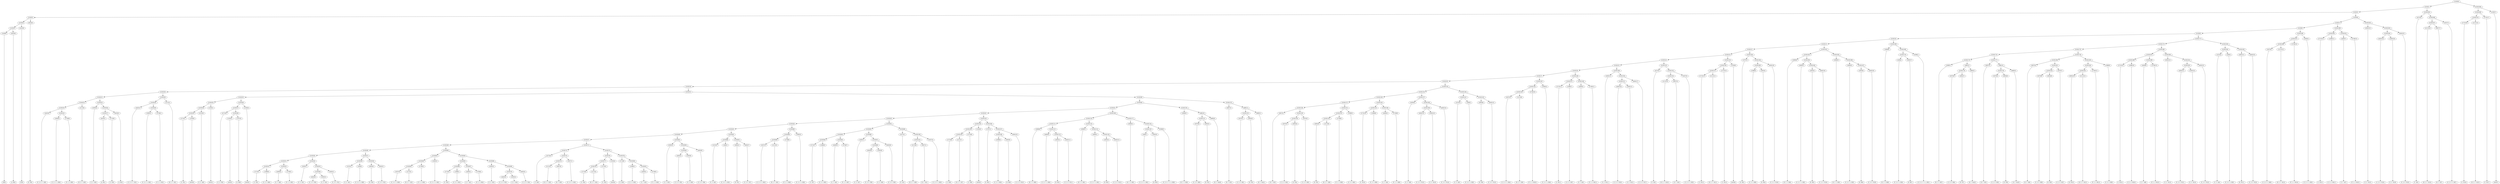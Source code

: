 digraph sample{
"L2436(0)"->"[G](0)"
"L4018(0)"->"[A  B](0)"
"L5163(5)"->"L2436(0)"
"L5163(5)"->"L4018(0)"
"L2423(0)"->"[C](0)"
"L5163(4)"->"L5163(5)"
"L5163(4)"->"L2423(0)"
"L3824(0)"->"[E  F](0)"
"L5163(3)"->"L5163(4)"
"L5163(3)"->"L3824(0)"
"L4455(0)"->"[C  D  E  F  G](0)"
"L3385(0)"->"[C  D  G  A  B](0)"
"L2749(0)"->"[F  G  A  B](0)"
"L5163(24)"->"L3385(0)"
"L5163(24)"->"L2749(0)"
"L5163(23)"->"L4455(0)"
"L5163(23)"->"L5163(24)"
"L2115(0)"->"[D  E  F  G](0)"
"L5163(22)"->"L5163(23)"
"L5163(22)"->"L2115(0)"
"L3305(0)"->"[C  E  G](0)"
"L4018(1)"->"[A  B](1)"
"L2710(0)"->"[C  E](0)"
"L5163(27)"->"L4018(1)"
"L5163(27)"->"L2710(0)"
"L4018(2)"->"[A  B](2)"
"L5163(26)"->"L5163(27)"
"L5163(26)"->"L4018(2)"
"L5163(25)"->"L3305(0)"
"L5163(25)"->"L5163(26)"
"L5163(21)"->"L5163(22)"
"L5163(21)"->"L5163(25)"
"L4455(1)"->"[C  D  E  F  G](1)"
"L3385(1)"->"[C  D  G  A  B](1)"
"L2749(1)"->"[F  G  A  B](1)"
"L5163(30)"->"L3385(1)"
"L5163(30)"->"L2749(1)"
"L5163(29)"->"L4455(1)"
"L5163(29)"->"L5163(30)"
"L2115(1)"->"[D  E  F  G](1)"
"L5163(28)"->"L5163(29)"
"L5163(28)"->"L2115(1)"
"L5163(20)"->"L5163(21)"
"L5163(20)"->"L5163(28)"
"L2710(1)"->"[C  E](1)"
"L1350(0)"->"[rest](0)"
"L5163(35)"->"L2710(1)"
"L5163(35)"->"L1350(0)"
"L2223(0)"->"[C  E  A](0)"
"L5163(34)"->"L5163(35)"
"L5163(34)"->"L2223(0)"
"L1350(1)"->"[rest](1)"
"L5163(33)"->"L5163(34)"
"L5163(33)"->"L1350(1)"
"L4715(0)"->"[C  D  F](0)"
"L1350(2)"->"[rest](2)"
"L2797(0)"->"[G  B](0)"
"L5163(38)"->"L1350(2)"
"L5163(38)"->"L2797(0)"
"L5163(37)"->"L4715(0)"
"L5163(37)"->"L5163(38)"
"L1350(3)"->"[rest](3)"
"L5163(36)"->"L5163(37)"
"L5163(36)"->"L1350(3)"
"L5163(32)"->"L5163(33)"
"L5163(32)"->"L5163(36)"
"L2710(2)"->"[C  E](2)"
"L1066(0)"->"[C  D  A  B](0)"
"L5163(52)"->"L2710(2)"
"L5163(52)"->"L1066(0)"
"L4400(0)"->"[C  F  A](0)"
"L2749(2)"->"[F  G  A  B](2)"
"L5163(53)"->"L4400(0)"
"L5163(53)"->"L2749(2)"
"L5163(51)"->"L5163(52)"
"L5163(51)"->"L5163(53)"
"L3305(1)"->"[C  E  G](1)"
"L4045(0)"->"[C  D  E  F](0)"
"L3305(2)"->"[C  E  G](2)"
"L5163(56)"->"L4045(0)"
"L5163(56)"->"L3305(2)"
"L4045(1)"->"[C  D  E  F](1)"
"L5163(55)"->"L5163(56)"
"L5163(55)"->"L4045(1)"
"L5163(54)"->"L3305(1)"
"L5163(54)"->"L5163(55)"
"L5163(50)"->"L5163(51)"
"L5163(50)"->"L5163(54)"
"L2223(1)"->"[C  E  A](1)"
"L439(0)"->"[C  D  E  A  B](0)"
"L5163(58)"->"L2223(1)"
"L5163(58)"->"L439(0)"
"L3954(0)"->"[D  F](0)"
"L4045(2)"->"[C  D  E  F](2)"
"L5163(59)"->"L3954(0)"
"L5163(59)"->"L4045(2)"
"L5163(57)"->"L5163(58)"
"L5163(57)"->"L5163(59)"
"L5163(49)"->"L5163(50)"
"L5163(49)"->"L5163(57)"
"L3337(0)"->"[C  D  E  G  B](0)"
"L2115(2)"->"[D  E  F  G](2)"
"L5163(63)"->"L3337(0)"
"L5163(63)"->"L2115(2)"
"L2749(3)"->"[F  G  A  B](3)"
"L5163(62)"->"L5163(63)"
"L5163(62)"->"L2749(3)"
"L3385(2)"->"[C  D  G  A  B](2)"
"L5163(61)"->"L5163(62)"
"L5163(61)"->"L3385(2)"
"L2710(3)"->"[C  E](3)"
"L1066(1)"->"[C  D  A  B](1)"
"L5163(66)"->"L2710(3)"
"L5163(66)"->"L1066(1)"
"L4400(1)"->"[C  F  A](1)"
"L2749(4)"->"[F  G  A  B](4)"
"L5163(67)"->"L4400(1)"
"L5163(67)"->"L2749(4)"
"L5163(65)"->"L5163(66)"
"L5163(65)"->"L5163(67)"
"L3305(3)"->"[C  E  G](3)"
"L4045(3)"->"[C  D  E  F](3)"
"L3305(4)"->"[C  E  G](4)"
"L5163(70)"->"L4045(3)"
"L5163(70)"->"L3305(4)"
"L4045(4)"->"[C  D  E  F](4)"
"L5163(69)"->"L5163(70)"
"L5163(69)"->"L4045(4)"
"L5163(68)"->"L3305(3)"
"L5163(68)"->"L5163(69)"
"L5163(64)"->"L5163(65)"
"L5163(64)"->"L5163(68)"
"L5163(60)"->"L5163(61)"
"L5163(60)"->"L5163(64)"
"L5163(48)"->"L5163(49)"
"L5163(48)"->"L5163(60)"
"L4274(0)"->"[F  A](0)"
"L2115(3)"->"[D  E  F  G](3)"
"L3637(0)"->"[D  F  G](0)"
"L5163(74)"->"L2115(3)"
"L5163(74)"->"L3637(0)"
"L3337(1)"->"[C  D  E  G  B](1)"
"L5163(73)"->"L5163(74)"
"L5163(73)"->"L3337(1)"
"L5163(72)"->"L4274(0)"
"L5163(72)"->"L5163(73)"
"L2710(4)"->"[C  E](4)"
"L2115(4)"->"[D  E  F  G](4)"
"L5163(78)"->"L2710(4)"
"L5163(78)"->"L2115(4)"
"L2710(5)"->"[C  E](5)"
"L5163(77)"->"L5163(78)"
"L5163(77)"->"L2710(5)"
"L1350(4)"->"[rest](4)"
"L5163(76)"->"L5163(77)"
"L5163(76)"->"L1350(4)"
"L2710(6)"->"[C  E](6)"
"L1066(2)"->"[C  D  A  B](2)"
"L4400(2)"->"[C  F  A](2)"
"L2749(5)"->"[F  G  A  B](5)"
"L5163(81)"->"L4400(2)"
"L5163(81)"->"L2749(5)"
"L5163(80)"->"L1066(2)"
"L5163(80)"->"L5163(81)"
"L5163(79)"->"L2710(6)"
"L5163(79)"->"L5163(80)"
"L5163(75)"->"L5163(76)"
"L5163(75)"->"L5163(79)"
"L5163(71)"->"L5163(72)"
"L5163(71)"->"L5163(75)"
"L5163(47)"->"L5163(48)"
"L5163(47)"->"L5163(71)"
"L3305(5)"->"[C  E  G](5)"
"L4045(5)"->"[C  D  E  F](5)"
"L3305(6)"->"[C  E  G](6)"
"L5163(84)"->"L4045(5)"
"L5163(84)"->"L3305(6)"
"L4045(6)"->"[C  D  E  F](6)"
"L5163(83)"->"L5163(84)"
"L5163(83)"->"L4045(6)"
"L5163(82)"->"L3305(5)"
"L5163(82)"->"L5163(83)"
"L5163(46)"->"L5163(47)"
"L5163(46)"->"L5163(82)"
"L2223(2)"->"[C  E  A](2)"
"L439(1)"->"[C  D  E  A  B](1)"
"L5163(86)"->"L2223(2)"
"L5163(86)"->"L439(1)"
"L3954(1)"->"[D  F](1)"
"L4045(7)"->"[C  D  E  F](7)"
"L5163(87)"->"L3954(1)"
"L5163(87)"->"L4045(7)"
"L5163(85)"->"L5163(86)"
"L5163(85)"->"L5163(87)"
"L5163(45)"->"L5163(46)"
"L5163(45)"->"L5163(85)"
"L3337(2)"->"[C  D  E  G  B](2)"
"L2115(5)"->"[D  E  F  G](5)"
"L5163(90)"->"L3337(2)"
"L5163(90)"->"L2115(5)"
"L2749(6)"->"[F  G  A  B](6)"
"L5163(89)"->"L5163(90)"
"L5163(89)"->"L2749(6)"
"L3385(3)"->"[C  D  G  A  B](3)"
"L5163(88)"->"L5163(89)"
"L5163(88)"->"L3385(3)"
"L5163(44)"->"L5163(45)"
"L5163(44)"->"L5163(88)"
"L2710(7)"->"[C  E](7)"
"L1066(3)"->"[C  D  A  B](3)"
"L5163(94)"->"L2710(7)"
"L5163(94)"->"L1066(3)"
"L4400(3)"->"[C  F  A](3)"
"L2749(7)"->"[F  G  A  B](7)"
"L5163(95)"->"L4400(3)"
"L5163(95)"->"L2749(7)"
"L5163(93)"->"L5163(94)"
"L5163(93)"->"L5163(95)"
"L3305(7)"->"[C  E  G](7)"
"L4045(8)"->"[C  D  E  F](8)"
"L3305(8)"->"[C  E  G](8)"
"L5163(98)"->"L4045(8)"
"L5163(98)"->"L3305(8)"
"L4045(9)"->"[C  D  E  F](9)"
"L5163(97)"->"L5163(98)"
"L5163(97)"->"L4045(9)"
"L5163(96)"->"L3305(7)"
"L5163(96)"->"L5163(97)"
"L5163(92)"->"L5163(93)"
"L5163(92)"->"L5163(96)"
"L4274(1)"->"[F  A](1)"
"L2115(6)"->"[D  E  F  G](6)"
"L3637(1)"->"[D  F  G](1)"
"L5163(101)"->"L2115(6)"
"L5163(101)"->"L3637(1)"
"L3337(3)"->"[C  D  E  G  B](3)"
"L5163(100)"->"L5163(101)"
"L5163(100)"->"L3337(3)"
"L5163(99)"->"L4274(1)"
"L5163(99)"->"L5163(100)"
"L5163(91)"->"L5163(92)"
"L5163(91)"->"L5163(99)"
"L5163(43)"->"L5163(44)"
"L5163(43)"->"L5163(91)"
"L2710(8)"->"[C  E](8)"
"L2115(7)"->"[D  E  F  G](7)"
"L5163(105)"->"L2710(8)"
"L5163(105)"->"L2115(7)"
"L2710(9)"->"[C  E](9)"
"L5163(104)"->"L5163(105)"
"L5163(104)"->"L2710(9)"
"L1350(5)"->"[rest](5)"
"L5163(103)"->"L5163(104)"
"L5163(103)"->"L1350(5)"
"L2797(1)"->"[G  B](1)"
"L1066(4)"->"[C  D  A  B](4)"
"L2935(0)"->"[D  B](0)"
"L5163(108)"->"L1066(4)"
"L5163(108)"->"L2935(0)"
"L4045(10)"->"[C  D  E  F](10)"
"L5163(107)"->"L5163(108)"
"L5163(107)"->"L4045(10)"
"L5163(106)"->"L2797(1)"
"L5163(106)"->"L5163(107)"
"L5163(102)"->"L5163(103)"
"L5163(102)"->"L5163(106)"
"L5163(42)"->"L5163(43)"
"L5163(42)"->"L5163(102)"
"L2808(0)"->"[D  F  G  B](0)"
"L4000(0)"->"[C  D  F  A  B](0)"
"L2935(1)"->"[D  B](1)"
"L4045(11)"->"[C  D  E  F](11)"
"L5163(113)"->"L2935(1)"
"L5163(113)"->"L4045(11)"
"L5163(112)"->"L4000(0)"
"L5163(112)"->"L5163(113)"
"L5163(111)"->"L2808(0)"
"L5163(111)"->"L5163(112)"
"L2808(1)"->"[D  F  G  B](1)"
"L4000(1)"->"[C  D  F  A  B](1)"
"L2935(2)"->"[D  B](2)"
"L4045(12)"->"[C  D  E  F](12)"
"L5163(116)"->"L2935(2)"
"L5163(116)"->"L4045(12)"
"L5163(115)"->"L4000(1)"
"L5163(115)"->"L5163(116)"
"L5163(114)"->"L2808(1)"
"L5163(114)"->"L5163(115)"
"L5163(110)"->"L5163(111)"
"L5163(110)"->"L5163(114)"
"L2808(2)"->"[D  F  G  B](2)"
"L439(2)"->"[C  D  E  A  B](2)"
"L2935(3)"->"[D  B](3)"
"L5163(119)"->"L439(2)"
"L5163(119)"->"L2935(3)"
"L3296(0)"->"[C  D  E  F  G  A  B](0)"
"L5163(118)"->"L5163(119)"
"L5163(118)"->"L3296(0)"
"L5163(117)"->"L2808(2)"
"L5163(117)"->"L5163(118)"
"L5163(109)"->"L5163(110)"
"L5163(109)"->"L5163(117)"
"L5163(41)"->"L5163(42)"
"L5163(41)"->"L5163(109)"
"L2808(3)"->"[D  F  G  B](3)"
"L5070(0)"->"[C  D  E  B](0)"
"L3954(2)"->"[D  F](2)"
"L5163(121)"->"L5070(0)"
"L5163(121)"->"L3954(2)"
"L4963(0)"->"[D  F  Gis](0)"
"L4961(0)"->"L5163(121)"
"L4961(0)"->"L4963(0)"
"L5163(120)"->"L2808(3)"
"L5163(120)"->"L4961(0)"
"L5163(40)"->"L5163(41)"
"L5163(40)"->"L5163(120)"
"L3637(2)"->"[D  F  G](2)"
"L5070(1)"->"[C  D  E  B](1)"
"L3954(3)"->"[D  F](3)"
"L5163(123)"->"L5070(1)"
"L5163(123)"->"L3954(3)"
"L4963(1)"->"[D  F  Gis](1)"
"L4961(1)"->"L5163(123)"
"L4961(1)"->"L4963(1)"
"L5163(122)"->"L3637(2)"
"L5163(122)"->"L4961(1)"
"L5163(39)"->"L5163(40)"
"L5163(39)"->"L5163(122)"
"L5163(31)"->"L5163(32)"
"L5163(31)"->"L5163(39)"
"L5163(19)"->"L5163(20)"
"L5163(19)"->"L5163(31)"
"L3637(3)"->"[D  F  G](3)"
"L5070(2)"->"[C  D  E  B](2)"
"L3954(4)"->"[D  F](4)"
"L5163(130)"->"L5070(2)"
"L5163(130)"->"L3954(4)"
"L5070(3)"->"[C  D  E  B](3)"
"L5163(129)"->"L5163(130)"
"L5163(129)"->"L5070(3)"
"L5163(128)"->"L3637(3)"
"L5163(128)"->"L5163(129)"
"L3954(5)"->"[D  F](5)"
"L2115(8)"->"[D  E  F  G](8)"
"L5163(133)"->"L3954(5)"
"L5163(133)"->"L2115(8)"
"L2749(8)"->"[F  G  A  B](8)"
"L5163(132)"->"L5163(133)"
"L5163(132)"->"L2749(8)"
"L1066(5)"->"[C  D  A  B](5)"
"L5163(131)"->"L5163(132)"
"L5163(131)"->"L1066(5)"
"L5163(127)"->"L5163(128)"
"L5163(127)"->"L5163(131)"
"L2710(10)"->"[C  E](10)"
"L1066(6)"->"[C  D  A  B](6)"
"L5163(135)"->"L2710(10)"
"L5163(135)"->"L1066(6)"
"L4400(4)"->"[C  F  A](4)"
"L2749(9)"->"[F  G  A  B](9)"
"L5163(136)"->"L4400(4)"
"L5163(136)"->"L2749(9)"
"L5163(134)"->"L5163(135)"
"L5163(134)"->"L5163(136)"
"L5163(126)"->"L5163(127)"
"L5163(126)"->"L5163(134)"
"L3305(9)"->"[C  E  G](9)"
"L4045(13)"->"[C  D  E  F](13)"
"L3305(10)"->"[C  E  G](10)"
"L5163(139)"->"L4045(13)"
"L5163(139)"->"L3305(10)"
"L4045(14)"->"[C  D  E  F](14)"
"L5163(138)"->"L5163(139)"
"L5163(138)"->"L4045(14)"
"L5163(137)"->"L3305(9)"
"L5163(137)"->"L5163(138)"
"L5163(125)"->"L5163(126)"
"L5163(125)"->"L5163(137)"
"L2223(3)"->"[C  E  A](3)"
"L439(3)"->"[C  D  E  A  B](3)"
"L5163(141)"->"L2223(3)"
"L5163(141)"->"L439(3)"
"L3954(6)"->"[D  F](6)"
"L4045(15)"->"[C  D  E  F](15)"
"L5163(142)"->"L3954(6)"
"L5163(142)"->"L4045(15)"
"L5163(140)"->"L5163(141)"
"L5163(140)"->"L5163(142)"
"L5163(124)"->"L5163(125)"
"L5163(124)"->"L5163(140)"
"L5163(18)"->"L5163(19)"
"L5163(18)"->"L5163(124)"
"L3337(4)"->"[C  D  E  G  B](4)"
"L2115(9)"->"[D  E  F  G](9)"
"L5163(145)"->"L3337(4)"
"L5163(145)"->"L2115(9)"
"L2749(10)"->"[F  G  A  B](10)"
"L5163(144)"->"L5163(145)"
"L5163(144)"->"L2749(10)"
"L3385(4)"->"[C  D  G  A  B](4)"
"L5163(143)"->"L5163(144)"
"L5163(143)"->"L3385(4)"
"L5163(17)"->"L5163(18)"
"L5163(17)"->"L5163(143)"
"L2710(11)"->"[C  E](11)"
"L1066(7)"->"[C  D  A  B](7)"
"L5163(147)"->"L2710(11)"
"L5163(147)"->"L1066(7)"
"L4400(5)"->"[C  F  A](5)"
"L2749(11)"->"[F  G  A  B](11)"
"L5163(148)"->"L4400(5)"
"L5163(148)"->"L2749(11)"
"L5163(146)"->"L5163(147)"
"L5163(146)"->"L5163(148)"
"L5163(16)"->"L5163(17)"
"L5163(16)"->"L5163(146)"
"L3305(11)"->"[C  E  G](11)"
"L4045(16)"->"[C  D  E  F](16)"
"L3305(12)"->"[C  E  G](12)"
"L5163(151)"->"L4045(16)"
"L5163(151)"->"L3305(12)"
"L4045(17)"->"[C  D  E  F](17)"
"L5163(150)"->"L5163(151)"
"L5163(150)"->"L4045(17)"
"L5163(149)"->"L3305(11)"
"L5163(149)"->"L5163(150)"
"L5163(15)"->"L5163(16)"
"L5163(15)"->"L5163(149)"
"L4274(2)"->"[F  A](2)"
"L2115(10)"->"[D  E  F  G](10)"
"L3637(4)"->"[D  F  G](4)"
"L5163(154)"->"L2115(10)"
"L5163(154)"->"L3637(4)"
"L3337(5)"->"[C  D  E  G  B](5)"
"L5163(153)"->"L5163(154)"
"L5163(153)"->"L3337(5)"
"L5163(152)"->"L4274(2)"
"L5163(152)"->"L5163(153)"
"L5163(14)"->"L5163(15)"
"L5163(14)"->"L5163(152)"
"L2710(12)"->"[C  E](12)"
"L2115(11)"->"[D  E  F  G](11)"
"L5163(157)"->"L2710(12)"
"L5163(157)"->"L2115(11)"
"L2710(13)"->"[C  E](13)"
"L5163(156)"->"L5163(157)"
"L5163(156)"->"L2710(13)"
"L1350(6)"->"[rest](6)"
"L5163(155)"->"L5163(156)"
"L5163(155)"->"L1350(6)"
"L5163(13)"->"L5163(14)"
"L5163(13)"->"L5163(155)"
"L2797(2)"->"[G  B](2)"
"L1066(8)"->"[C  D  A  B](8)"
"L2935(4)"->"[D  B](4)"
"L5163(160)"->"L1066(8)"
"L5163(160)"->"L2935(4)"
"L4045(18)"->"[C  D  E  F](18)"
"L5163(159)"->"L5163(160)"
"L5163(159)"->"L4045(18)"
"L5163(158)"->"L2797(2)"
"L5163(158)"->"L5163(159)"
"L5163(12)"->"L5163(13)"
"L5163(12)"->"L5163(158)"
"L2808(4)"->"[D  F  G  B](4)"
"L4000(2)"->"[C  D  F  A  B](2)"
"L2935(5)"->"[D  B](5)"
"L4045(19)"->"[C  D  E  F](19)"
"L5163(164)"->"L2935(5)"
"L5163(164)"->"L4045(19)"
"L5163(163)"->"L4000(2)"
"L5163(163)"->"L5163(164)"
"L5163(162)"->"L2808(4)"
"L5163(162)"->"L5163(163)"
"L2808(5)"->"[D  F  G  B](5)"
"L4000(3)"->"[C  D  F  A  B](3)"
"L2935(6)"->"[D  B](6)"
"L4045(20)"->"[C  D  E  F](20)"
"L5163(167)"->"L2935(6)"
"L5163(167)"->"L4045(20)"
"L5163(166)"->"L4000(3)"
"L5163(166)"->"L5163(167)"
"L5163(165)"->"L2808(5)"
"L5163(165)"->"L5163(166)"
"L5163(161)"->"L5163(162)"
"L5163(161)"->"L5163(165)"
"L5163(11)"->"L5163(12)"
"L5163(11)"->"L5163(161)"
"L2808(6)"->"[D  F  G  B](6)"
"L439(4)"->"[C  D  E  A  B](4)"
"L2935(7)"->"[D  B](7)"
"L5163(170)"->"L439(4)"
"L5163(170)"->"L2935(7)"
"L3296(1)"->"[C  D  E  F  G  A  B](1)"
"L5163(169)"->"L5163(170)"
"L5163(169)"->"L3296(1)"
"L5163(168)"->"L2808(6)"
"L5163(168)"->"L5163(169)"
"L5163(10)"->"L5163(11)"
"L5163(10)"->"L5163(168)"
"L2808(7)"->"[D  F  G  B](7)"
"L5070(4)"->"[C  D  E  B](4)"
"L3954(7)"->"[D  F](7)"
"L5163(176)"->"L5070(4)"
"L5163(176)"->"L3954(7)"
"L4963(2)"->"[D  F  Gis](2)"
"L4961(2)"->"L5163(176)"
"L4961(2)"->"L4963(2)"
"L5163(175)"->"L2808(7)"
"L5163(175)"->"L4961(2)"
"L3637(5)"->"[D  F  G](5)"
"L5070(5)"->"[C  D  E  B](5)"
"L3954(8)"->"[D  F](8)"
"L5163(178)"->"L5070(5)"
"L5163(178)"->"L3954(8)"
"L4963(3)"->"[D  F  Gis](3)"
"L4961(3)"->"L5163(178)"
"L4961(3)"->"L4963(3)"
"L5163(177)"->"L3637(5)"
"L5163(177)"->"L4961(3)"
"L5163(174)"->"L5163(175)"
"L5163(174)"->"L5163(177)"
"L3637(6)"->"[D  F  G](6)"
"L5070(6)"->"[C  D  E  B](6)"
"L3954(9)"->"[D  F](9)"
"L5163(182)"->"L5070(6)"
"L5163(182)"->"L3954(9)"
"L5070(7)"->"[C  D  E  B](7)"
"L5163(181)"->"L5163(182)"
"L5163(181)"->"L5070(7)"
"L5163(180)"->"L3637(6)"
"L5163(180)"->"L5163(181)"
"L3954(10)"->"[D  F](10)"
"L2115(12)"->"[D  E  F  G](12)"
"L5163(185)"->"L3954(10)"
"L5163(185)"->"L2115(12)"
"L2749(12)"->"[F  G  A  B](12)"
"L5163(184)"->"L5163(185)"
"L5163(184)"->"L2749(12)"
"L1066(9)"->"[C  D  A  B](9)"
"L5163(183)"->"L5163(184)"
"L5163(183)"->"L1066(9)"
"L5163(179)"->"L5163(180)"
"L5163(179)"->"L5163(183)"
"L5163(173)"->"L5163(174)"
"L5163(173)"->"L5163(179)"
"L2710(14)"->"[C  E](14)"
"L1066(10)"->"[C  D  A  B](10)"
"L5163(188)"->"L2710(14)"
"L5163(188)"->"L1066(10)"
"L4400(6)"->"[C  F  A](6)"
"L2749(13)"->"[F  G  A  B](13)"
"L5163(189)"->"L4400(6)"
"L5163(189)"->"L2749(13)"
"L5163(187)"->"L5163(188)"
"L5163(187)"->"L5163(189)"
"L3305(13)"->"[C  E  G](13)"
"L4045(21)"->"[C  D  E  F](21)"
"L3305(14)"->"[C  E  G](14)"
"L5163(192)"->"L4045(21)"
"L5163(192)"->"L3305(14)"
"L4045(22)"->"[C  D  E  F](22)"
"L5163(191)"->"L5163(192)"
"L5163(191)"->"L4045(22)"
"L5163(190)"->"L3305(13)"
"L5163(190)"->"L5163(191)"
"L5163(186)"->"L5163(187)"
"L5163(186)"->"L5163(190)"
"L5163(172)"->"L5163(173)"
"L5163(172)"->"L5163(186)"
"L2223(4)"->"[C  E  A](4)"
"L439(5)"->"[C  D  E  A  B](5)"
"L5163(194)"->"L2223(4)"
"L5163(194)"->"L439(5)"
"L3954(11)"->"[D  F](11)"
"L4045(23)"->"[C  D  E  F](23)"
"L5163(195)"->"L3954(11)"
"L5163(195)"->"L4045(23)"
"L5163(193)"->"L5163(194)"
"L5163(193)"->"L5163(195)"
"L5163(171)"->"L5163(172)"
"L5163(171)"->"L5163(193)"
"L5163(9)"->"L5163(10)"
"L5163(9)"->"L5163(171)"
"L3337(6)"->"[C  D  E  G  B](6)"
"L2115(13)"->"[D  E  F  G](13)"
"L5163(198)"->"L3337(6)"
"L5163(198)"->"L2115(13)"
"L2749(14)"->"[F  G  A  B](14)"
"L5163(197)"->"L5163(198)"
"L5163(197)"->"L2749(14)"
"L3385(5)"->"[C  D  G  A  B](5)"
"L5163(196)"->"L5163(197)"
"L5163(196)"->"L3385(5)"
"L5163(8)"->"L5163(9)"
"L5163(8)"->"L5163(196)"
"L2710(15)"->"[C  E](15)"
"L1066(11)"->"[C  D  A  B](11)"
"L5163(200)"->"L2710(15)"
"L5163(200)"->"L1066(11)"
"L4400(7)"->"[C  F  A](7)"
"L2749(15)"->"[F  G  A  B](15)"
"L5163(201)"->"L4400(7)"
"L5163(201)"->"L2749(15)"
"L5163(199)"->"L5163(200)"
"L5163(199)"->"L5163(201)"
"L5163(7)"->"L5163(8)"
"L5163(7)"->"L5163(199)"
"L3305(15)"->"[C  E  G](15)"
"L4045(24)"->"[C  D  E  F](24)"
"L3305(16)"->"[C  E  G](16)"
"L5163(204)"->"L4045(24)"
"L5163(204)"->"L3305(16)"
"L4045(25)"->"[C  D  E  F](25)"
"L5163(203)"->"L5163(204)"
"L5163(203)"->"L4045(25)"
"L5163(202)"->"L3305(15)"
"L5163(202)"->"L5163(203)"
"L5163(6)"->"L5163(7)"
"L5163(6)"->"L5163(202)"
"L5163(2)"->"L5163(3)"
"L5163(2)"->"L5163(6)"
"L4274(3)"->"[F  A](3)"
"L2115(14)"->"[D  E  F  G](14)"
"L3637(7)"->"[D  F  G](7)"
"L5163(207)"->"L2115(14)"
"L5163(207)"->"L3637(7)"
"L3337(7)"->"[C  D  E  G  B](7)"
"L5163(206)"->"L5163(207)"
"L5163(206)"->"L3337(7)"
"L5163(205)"->"L4274(3)"
"L5163(205)"->"L5163(206)"
"L5163(1)"->"L5163(2)"
"L5163(1)"->"L5163(205)"
"L2710(16)"->"[C  E](16)"
"L2115(15)"->"[D  E  F  G](15)"
"L5163(210)"->"L2710(16)"
"L5163(210)"->"L2115(15)"
"L2710(17)"->"[C  E](17)"
"L5163(209)"->"L5163(210)"
"L5163(209)"->"L2710(17)"
"L1350(7)"->"[rest](7)"
"L5163(208)"->"L5163(209)"
"L5163(208)"->"L1350(7)"
"L5163(0)"->"L5163(1)"
"L5163(0)"->"L5163(208)"
{rank = min; "L5163(0)"}
{rank = same; "L5163(1)"; "L5163(208)";}
{rank = same; "L5163(2)"; "L5163(205)"; "L5163(209)"; "L1350(7)";}
{rank = same; "L5163(3)"; "L5163(6)"; "L4274(3)"; "L5163(206)"; "L5163(210)"; "L2710(17)";}
{rank = same; "L5163(4)"; "L3824(0)"; "L5163(7)"; "L5163(202)"; "L5163(207)"; "L3337(7)"; "L2710(16)"; "L2115(15)";}
{rank = same; "L5163(5)"; "L2423(0)"; "L5163(8)"; "L5163(199)"; "L3305(15)"; "L5163(203)"; "L2115(14)"; "L3637(7)";}
{rank = same; "L2436(0)"; "L4018(0)"; "L5163(9)"; "L5163(196)"; "L5163(200)"; "L5163(201)"; "L5163(204)"; "L4045(25)";}
{rank = same; "L5163(10)"; "L5163(171)"; "L5163(197)"; "L3385(5)"; "L2710(15)"; "L1066(11)"; "L4400(7)"; "L2749(15)"; "L4045(24)"; "L3305(16)";}
{rank = same; "L5163(11)"; "L5163(168)"; "L5163(172)"; "L5163(193)"; "L5163(198)"; "L2749(14)";}
{rank = same; "L5163(12)"; "L5163(161)"; "L2808(6)"; "L5163(169)"; "L5163(173)"; "L5163(186)"; "L5163(194)"; "L5163(195)"; "L3337(6)"; "L2115(13)";}
{rank = same; "L5163(13)"; "L5163(158)"; "L5163(162)"; "L5163(165)"; "L5163(170)"; "L3296(1)"; "L5163(174)"; "L5163(179)"; "L5163(187)"; "L5163(190)"; "L2223(4)"; "L439(5)"; "L3954(11)"; "L4045(23)";}
{rank = same; "L5163(14)"; "L5163(155)"; "L2797(2)"; "L5163(159)"; "L2808(4)"; "L5163(163)"; "L2808(5)"; "L5163(166)"; "L439(4)"; "L2935(7)"; "L5163(175)"; "L5163(177)"; "L5163(180)"; "L5163(183)"; "L5163(188)"; "L5163(189)"; "L3305(13)"; "L5163(191)";}
{rank = same; "L5163(15)"; "L5163(152)"; "L5163(156)"; "L1350(6)"; "L5163(160)"; "L4045(18)"; "L4000(2)"; "L5163(164)"; "L4000(3)"; "L5163(167)"; "L2808(7)"; "L4961(2)"; "L3637(5)"; "L4961(3)"; "L3637(6)"; "L5163(181)"; "L5163(184)"; "L1066(9)"; "L2710(14)"; "L1066(10)"; "L4400(6)"; "L2749(13)"; "L5163(192)"; "L4045(22)";}
{rank = same; "L5163(16)"; "L5163(149)"; "L4274(2)"; "L5163(153)"; "L5163(157)"; "L2710(13)"; "L1066(8)"; "L2935(4)"; "L2935(5)"; "L4045(19)"; "L2935(6)"; "L4045(20)"; "L5163(176)"; "L4963(2)"; "L5163(178)"; "L4963(3)"; "L5163(182)"; "L5070(7)"; "L5163(185)"; "L2749(12)"; "L4045(21)"; "L3305(14)";}
{rank = same; "L5163(17)"; "L5163(146)"; "L3305(11)"; "L5163(150)"; "L5163(154)"; "L3337(5)"; "L2710(12)"; "L2115(11)"; "L5070(4)"; "L3954(7)"; "L5070(5)"; "L3954(8)"; "L5070(6)"; "L3954(9)"; "L3954(10)"; "L2115(12)";}
{rank = same; "L5163(18)"; "L5163(143)"; "L5163(147)"; "L5163(148)"; "L5163(151)"; "L4045(17)"; "L2115(10)"; "L3637(4)";}
{rank = same; "L5163(19)"; "L5163(124)"; "L5163(144)"; "L3385(4)"; "L2710(11)"; "L1066(7)"; "L4400(5)"; "L2749(11)"; "L4045(16)"; "L3305(12)";}
{rank = same; "L5163(20)"; "L5163(31)"; "L5163(125)"; "L5163(140)"; "L5163(145)"; "L2749(10)";}
{rank = same; "L5163(21)"; "L5163(28)"; "L5163(32)"; "L5163(39)"; "L5163(126)"; "L5163(137)"; "L5163(141)"; "L5163(142)"; "L3337(4)"; "L2115(9)";}
{rank = same; "L5163(22)"; "L5163(25)"; "L5163(29)"; "L2115(1)"; "L5163(33)"; "L5163(36)"; "L5163(40)"; "L5163(122)"; "L5163(127)"; "L5163(134)"; "L3305(9)"; "L5163(138)"; "L2223(3)"; "L439(3)"; "L3954(6)"; "L4045(15)";}
{rank = same; "L5163(23)"; "L2115(0)"; "L3305(0)"; "L5163(26)"; "L4455(1)"; "L5163(30)"; "L5163(34)"; "L1350(1)"; "L5163(37)"; "L1350(3)"; "L5163(41)"; "L5163(120)"; "L3637(2)"; "L4961(1)"; "L5163(128)"; "L5163(131)"; "L5163(135)"; "L5163(136)"; "L5163(139)"; "L4045(14)";}
{rank = same; "L4455(0)"; "L5163(24)"; "L5163(27)"; "L4018(2)"; "L3385(1)"; "L2749(1)"; "L5163(35)"; "L2223(0)"; "L4715(0)"; "L5163(38)"; "L5163(42)"; "L5163(109)"; "L2808(3)"; "L4961(0)"; "L5163(123)"; "L4963(1)"; "L3637(3)"; "L5163(129)"; "L5163(132)"; "L1066(5)"; "L2710(10)"; "L1066(6)"; "L4400(4)"; "L2749(9)"; "L4045(13)"; "L3305(10)";}
{rank = same; "L3385(0)"; "L2749(0)"; "L4018(1)"; "L2710(0)"; "L2710(1)"; "L1350(0)"; "L1350(2)"; "L2797(0)"; "L5163(43)"; "L5163(102)"; "L5163(110)"; "L5163(117)"; "L5163(121)"; "L4963(0)"; "L5070(1)"; "L3954(3)"; "L5163(130)"; "L5070(3)"; "L5163(133)"; "L2749(8)";}
{rank = same; "L5163(44)"; "L5163(91)"; "L5163(103)"; "L5163(106)"; "L5163(111)"; "L5163(114)"; "L2808(2)"; "L5163(118)"; "L5070(0)"; "L3954(2)"; "L5070(2)"; "L3954(4)"; "L3954(5)"; "L2115(8)";}
{rank = same; "L5163(45)"; "L5163(88)"; "L5163(92)"; "L5163(99)"; "L5163(104)"; "L1350(5)"; "L2797(1)"; "L5163(107)"; "L2808(0)"; "L5163(112)"; "L2808(1)"; "L5163(115)"; "L5163(119)"; "L3296(0)";}
{rank = same; "L5163(46)"; "L5163(85)"; "L5163(89)"; "L3385(3)"; "L5163(93)"; "L5163(96)"; "L4274(1)"; "L5163(100)"; "L5163(105)"; "L2710(9)"; "L5163(108)"; "L4045(10)"; "L4000(0)"; "L5163(113)"; "L4000(1)"; "L5163(116)"; "L439(2)"; "L2935(3)";}
{rank = same; "L5163(47)"; "L5163(82)"; "L5163(86)"; "L5163(87)"; "L5163(90)"; "L2749(6)"; "L5163(94)"; "L5163(95)"; "L3305(7)"; "L5163(97)"; "L5163(101)"; "L3337(3)"; "L2710(8)"; "L2115(7)"; "L1066(4)"; "L2935(0)"; "L2935(1)"; "L4045(11)"; "L2935(2)"; "L4045(12)";}
{rank = same; "L5163(48)"; "L5163(71)"; "L3305(5)"; "L5163(83)"; "L2223(2)"; "L439(1)"; "L3954(1)"; "L4045(7)"; "L3337(2)"; "L2115(5)"; "L2710(7)"; "L1066(3)"; "L4400(3)"; "L2749(7)"; "L5163(98)"; "L4045(9)"; "L2115(6)"; "L3637(1)";}
{rank = same; "L5163(49)"; "L5163(60)"; "L5163(72)"; "L5163(75)"; "L5163(84)"; "L4045(6)"; "L4045(8)"; "L3305(8)";}
{rank = same; "L5163(50)"; "L5163(57)"; "L5163(61)"; "L5163(64)"; "L4274(0)"; "L5163(73)"; "L5163(76)"; "L5163(79)"; "L4045(5)"; "L3305(6)";}
{rank = same; "L5163(51)"; "L5163(54)"; "L5163(58)"; "L5163(59)"; "L5163(62)"; "L3385(2)"; "L5163(65)"; "L5163(68)"; "L5163(74)"; "L3337(1)"; "L5163(77)"; "L1350(4)"; "L2710(6)"; "L5163(80)";}
{rank = same; "L5163(52)"; "L5163(53)"; "L3305(1)"; "L5163(55)"; "L2223(1)"; "L439(0)"; "L3954(0)"; "L4045(2)"; "L5163(63)"; "L2749(3)"; "L5163(66)"; "L5163(67)"; "L3305(3)"; "L5163(69)"; "L2115(3)"; "L3637(0)"; "L5163(78)"; "L2710(5)"; "L1066(2)"; "L5163(81)";}
{rank = same; "L2710(2)"; "L1066(0)"; "L4400(0)"; "L2749(2)"; "L5163(56)"; "L4045(1)"; "L3337(0)"; "L2115(2)"; "L2710(3)"; "L1066(1)"; "L4400(1)"; "L2749(4)"; "L5163(70)"; "L4045(4)"; "L2710(4)"; "L2115(4)"; "L4400(2)"; "L2749(5)";}
{rank = same; "L4045(0)"; "L3305(2)"; "L4045(3)"; "L3305(4)";}
{rank = max; "[A  B](0)"; "[A  B](1)"; "[A  B](2)"; "[C  D  A  B](0)"; "[C  D  A  B](1)"; "[C  D  A  B](10)"; "[C  D  A  B](11)"; "[C  D  A  B](2)"; "[C  D  A  B](3)"; "[C  D  A  B](4)"; "[C  D  A  B](5)"; "[C  D  A  B](6)"; "[C  D  A  B](7)"; "[C  D  A  B](8)"; "[C  D  A  B](9)"; "[C  D  E  A  B](0)"; "[C  D  E  A  B](1)"; "[C  D  E  A  B](2)"; "[C  D  E  A  B](3)"; "[C  D  E  A  B](4)"; "[C  D  E  A  B](5)"; "[C  D  E  B](0)"; "[C  D  E  B](1)"; "[C  D  E  B](2)"; "[C  D  E  B](3)"; "[C  D  E  B](4)"; "[C  D  E  B](5)"; "[C  D  E  B](6)"; "[C  D  E  B](7)"; "[C  D  E  F  G  A  B](0)"; "[C  D  E  F  G  A  B](1)"; "[C  D  E  F  G](0)"; "[C  D  E  F  G](1)"; "[C  D  E  F](0)"; "[C  D  E  F](1)"; "[C  D  E  F](10)"; "[C  D  E  F](11)"; "[C  D  E  F](12)"; "[C  D  E  F](13)"; "[C  D  E  F](14)"; "[C  D  E  F](15)"; "[C  D  E  F](16)"; "[C  D  E  F](17)"; "[C  D  E  F](18)"; "[C  D  E  F](19)"; "[C  D  E  F](2)"; "[C  D  E  F](20)"; "[C  D  E  F](21)"; "[C  D  E  F](22)"; "[C  D  E  F](23)"; "[C  D  E  F](24)"; "[C  D  E  F](25)"; "[C  D  E  F](3)"; "[C  D  E  F](4)"; "[C  D  E  F](5)"; "[C  D  E  F](6)"; "[C  D  E  F](7)"; "[C  D  E  F](8)"; "[C  D  E  F](9)"; "[C  D  E  G  B](0)"; "[C  D  E  G  B](1)"; "[C  D  E  G  B](2)"; "[C  D  E  G  B](3)"; "[C  D  E  G  B](4)"; "[C  D  E  G  B](5)"; "[C  D  E  G  B](6)"; "[C  D  E  G  B](7)"; "[C  D  F  A  B](0)"; "[C  D  F  A  B](1)"; "[C  D  F  A  B](2)"; "[C  D  F  A  B](3)"; "[C  D  F](0)"; "[C  D  G  A  B](0)"; "[C  D  G  A  B](1)"; "[C  D  G  A  B](2)"; "[C  D  G  A  B](3)"; "[C  D  G  A  B](4)"; "[C  D  G  A  B](5)"; "[C  E  A](0)"; "[C  E  A](1)"; "[C  E  A](2)"; "[C  E  A](3)"; "[C  E  A](4)"; "[C  E  G](0)"; "[C  E  G](1)"; "[C  E  G](10)"; "[C  E  G](11)"; "[C  E  G](12)"; "[C  E  G](13)"; "[C  E  G](14)"; "[C  E  G](15)"; "[C  E  G](16)"; "[C  E  G](2)"; "[C  E  G](3)"; "[C  E  G](4)"; "[C  E  G](5)"; "[C  E  G](6)"; "[C  E  G](7)"; "[C  E  G](8)"; "[C  E  G](9)"; "[C  E](0)"; "[C  E](1)"; "[C  E](10)"; "[C  E](11)"; "[C  E](12)"; "[C  E](13)"; "[C  E](14)"; "[C  E](15)"; "[C  E](16)"; "[C  E](17)"; "[C  E](2)"; "[C  E](3)"; "[C  E](4)"; "[C  E](5)"; "[C  E](6)"; "[C  E](7)"; "[C  E](8)"; "[C  E](9)"; "[C  F  A](0)"; "[C  F  A](1)"; "[C  F  A](2)"; "[C  F  A](3)"; "[C  F  A](4)"; "[C  F  A](5)"; "[C  F  A](6)"; "[C  F  A](7)"; "[C](0)"; "[D  B](0)"; "[D  B](1)"; "[D  B](2)"; "[D  B](3)"; "[D  B](4)"; "[D  B](5)"; "[D  B](6)"; "[D  B](7)"; "[D  E  F  G](0)"; "[D  E  F  G](1)"; "[D  E  F  G](10)"; "[D  E  F  G](11)"; "[D  E  F  G](12)"; "[D  E  F  G](13)"; "[D  E  F  G](14)"; "[D  E  F  G](15)"; "[D  E  F  G](2)"; "[D  E  F  G](3)"; "[D  E  F  G](4)"; "[D  E  F  G](5)"; "[D  E  F  G](6)"; "[D  E  F  G](7)"; "[D  E  F  G](8)"; "[D  E  F  G](9)"; "[D  F  G  B](0)"; "[D  F  G  B](1)"; "[D  F  G  B](2)"; "[D  F  G  B](3)"; "[D  F  G  B](4)"; "[D  F  G  B](5)"; "[D  F  G  B](6)"; "[D  F  G  B](7)"; "[D  F  G](0)"; "[D  F  G](1)"; "[D  F  G](2)"; "[D  F  G](3)"; "[D  F  G](4)"; "[D  F  G](5)"; "[D  F  G](6)"; "[D  F  G](7)"; "[D  F  Gis](0)"; "[D  F  Gis](1)"; "[D  F  Gis](2)"; "[D  F  Gis](3)"; "[D  F](0)"; "[D  F](1)"; "[D  F](10)"; "[D  F](11)"; "[D  F](2)"; "[D  F](3)"; "[D  F](4)"; "[D  F](5)"; "[D  F](6)"; "[D  F](7)"; "[D  F](8)"; "[D  F](9)"; "[E  F](0)"; "[F  A](0)"; "[F  A](1)"; "[F  A](2)"; "[F  A](3)"; "[F  G  A  B](0)"; "[F  G  A  B](1)"; "[F  G  A  B](10)"; "[F  G  A  B](11)"; "[F  G  A  B](12)"; "[F  G  A  B](13)"; "[F  G  A  B](14)"; "[F  G  A  B](15)"; "[F  G  A  B](2)"; "[F  G  A  B](3)"; "[F  G  A  B](4)"; "[F  G  A  B](5)"; "[F  G  A  B](6)"; "[F  G  A  B](7)"; "[F  G  A  B](8)"; "[F  G  A  B](9)"; "[G  B](0)"; "[G  B](1)"; "[G  B](2)"; "[G](0)"; "[rest](0)"; "[rest](1)"; "[rest](2)"; "[rest](3)"; "[rest](4)"; "[rest](5)"; "[rest](6)"; "[rest](7)";}
}